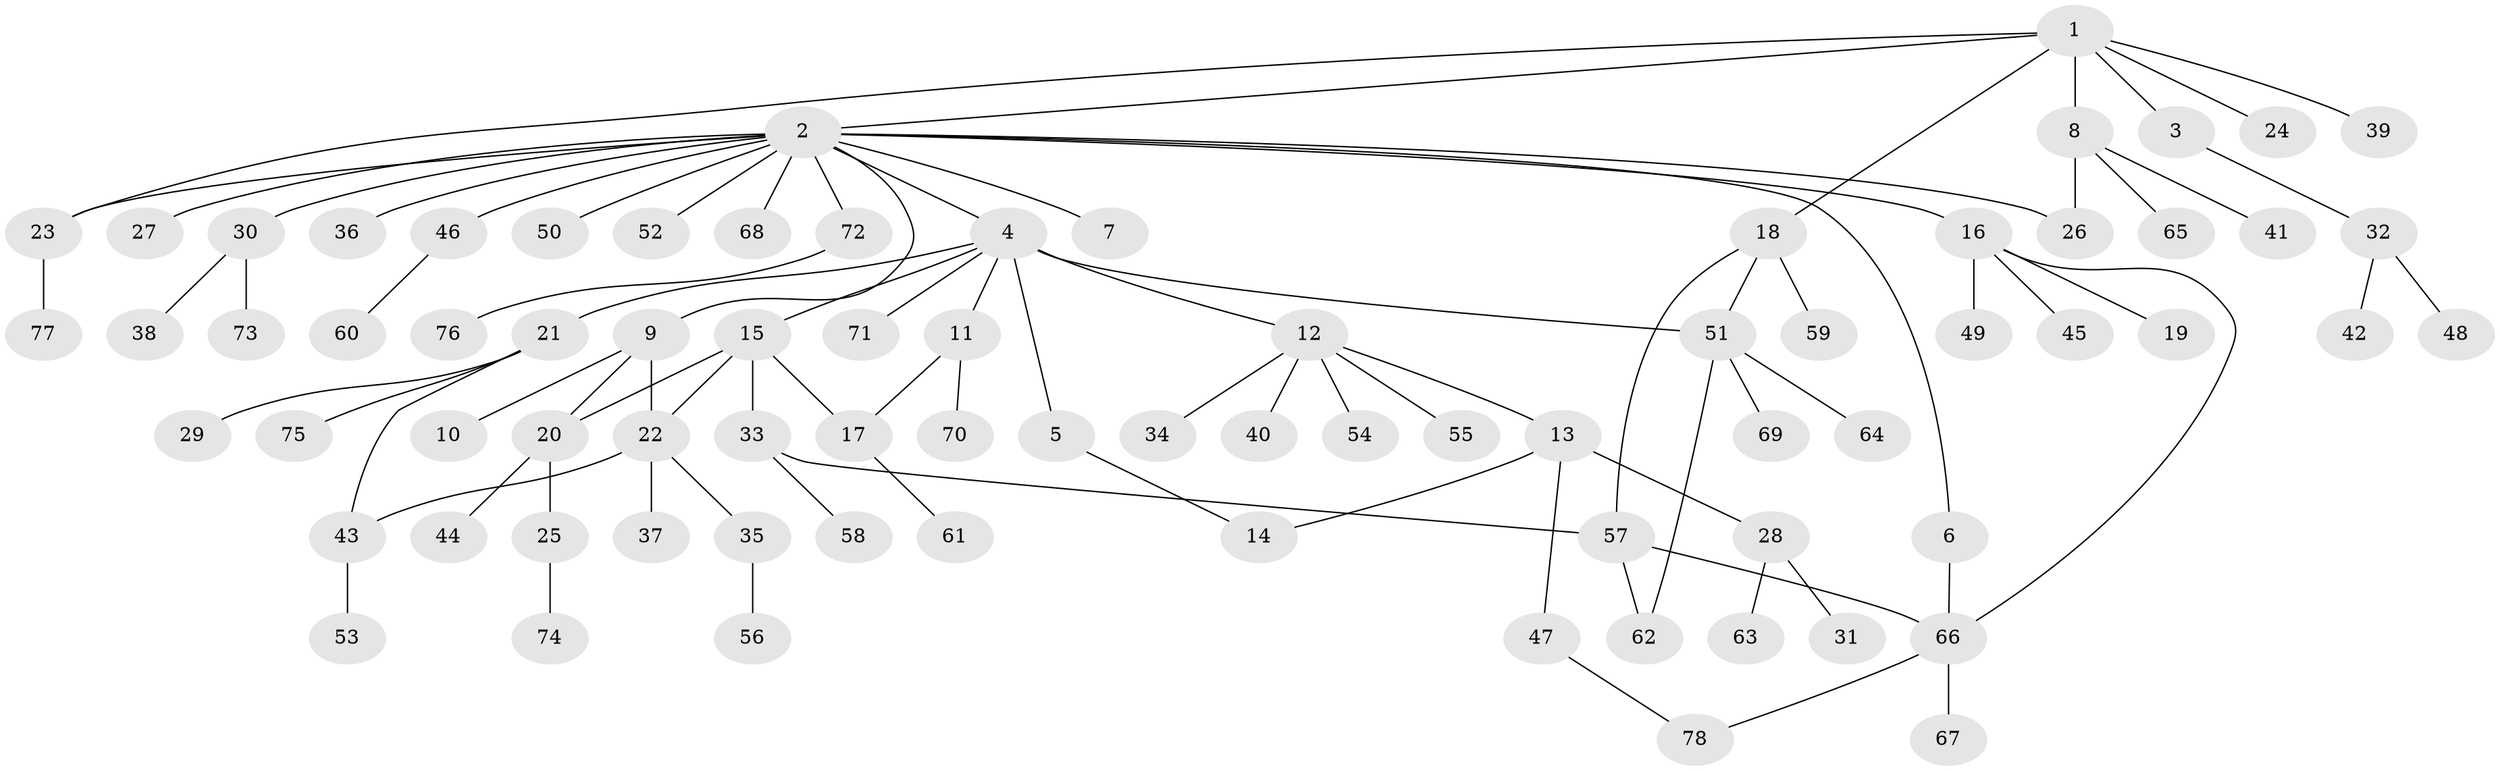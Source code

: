 // coarse degree distribution, {13: 0.021739130434782608, 1: 0.7391304347826086, 7: 0.08695652173913043, 4: 0.043478260869565216, 8: 0.021739130434782608, 5: 0.021739130434782608, 2: 0.06521739130434782}
// Generated by graph-tools (version 1.1) at 2025/50/03/04/25 21:50:19]
// undirected, 78 vertices, 90 edges
graph export_dot {
graph [start="1"]
  node [color=gray90,style=filled];
  1;
  2;
  3;
  4;
  5;
  6;
  7;
  8;
  9;
  10;
  11;
  12;
  13;
  14;
  15;
  16;
  17;
  18;
  19;
  20;
  21;
  22;
  23;
  24;
  25;
  26;
  27;
  28;
  29;
  30;
  31;
  32;
  33;
  34;
  35;
  36;
  37;
  38;
  39;
  40;
  41;
  42;
  43;
  44;
  45;
  46;
  47;
  48;
  49;
  50;
  51;
  52;
  53;
  54;
  55;
  56;
  57;
  58;
  59;
  60;
  61;
  62;
  63;
  64;
  65;
  66;
  67;
  68;
  69;
  70;
  71;
  72;
  73;
  74;
  75;
  76;
  77;
  78;
  1 -- 2;
  1 -- 3;
  1 -- 8;
  1 -- 18;
  1 -- 23;
  1 -- 24;
  1 -- 39;
  2 -- 4;
  2 -- 6;
  2 -- 7;
  2 -- 9;
  2 -- 16;
  2 -- 23;
  2 -- 26;
  2 -- 27;
  2 -- 30;
  2 -- 36;
  2 -- 46;
  2 -- 50;
  2 -- 52;
  2 -- 68;
  2 -- 72;
  3 -- 32;
  4 -- 5;
  4 -- 11;
  4 -- 12;
  4 -- 15;
  4 -- 21;
  4 -- 51;
  4 -- 71;
  5 -- 14;
  6 -- 66;
  8 -- 26;
  8 -- 41;
  8 -- 65;
  9 -- 10;
  9 -- 20;
  9 -- 22;
  11 -- 17;
  11 -- 70;
  12 -- 13;
  12 -- 34;
  12 -- 40;
  12 -- 54;
  12 -- 55;
  13 -- 14;
  13 -- 28;
  13 -- 47;
  15 -- 17;
  15 -- 20;
  15 -- 22;
  15 -- 33;
  16 -- 19;
  16 -- 45;
  16 -- 49;
  16 -- 66;
  17 -- 61;
  18 -- 51;
  18 -- 57;
  18 -- 59;
  20 -- 25;
  20 -- 44;
  21 -- 29;
  21 -- 43;
  21 -- 75;
  22 -- 35;
  22 -- 37;
  22 -- 43;
  23 -- 77;
  25 -- 74;
  28 -- 31;
  28 -- 63;
  30 -- 38;
  30 -- 73;
  32 -- 42;
  32 -- 48;
  33 -- 57;
  33 -- 58;
  35 -- 56;
  43 -- 53;
  46 -- 60;
  47 -- 78;
  51 -- 62;
  51 -- 64;
  51 -- 69;
  57 -- 62;
  57 -- 66;
  66 -- 67;
  66 -- 78;
  72 -- 76;
}
